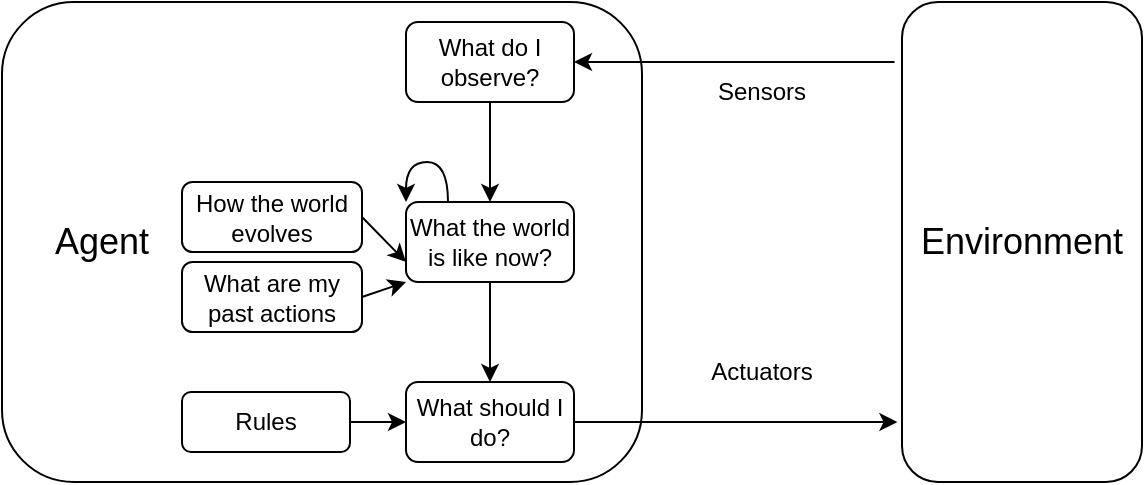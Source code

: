 <mxfile version="24.4.13" type="device">
  <diagram name="第 1 页" id="sLJ4KDU1JFGfk5za4g6f">
    <mxGraphModel dx="745" dy="420" grid="1" gridSize="10" guides="1" tooltips="1" connect="1" arrows="1" fold="1" page="1" pageScale="1" pageWidth="827" pageHeight="1169" math="0" shadow="0">
      <root>
        <mxCell id="0" />
        <mxCell id="1" parent="0" />
        <mxCell id="4T8lRR1x6J5uWcAEup5r-1" value="&lt;font style=&quot;font-size: 18px;&quot;&gt;Environment&lt;/font&gt;" style="rounded=1;whiteSpace=wrap;html=1;" parent="1" vertex="1">
          <mxGeometry x="620" y="10" width="120" height="240" as="geometry" />
        </mxCell>
        <mxCell id="4T8lRR1x6J5uWcAEup5r-2" value="" style="rounded=1;whiteSpace=wrap;html=1;" parent="1" vertex="1">
          <mxGeometry x="170" y="10" width="320" height="240" as="geometry" />
        </mxCell>
        <mxCell id="4T8lRR1x6J5uWcAEup5r-6" value="Sensors" style="text;html=1;align=center;verticalAlign=middle;whiteSpace=wrap;rounded=1;" parent="1" vertex="1">
          <mxGeometry x="520" y="40" width="60" height="30" as="geometry" />
        </mxCell>
        <mxCell id="4T8lRR1x6J5uWcAEup5r-7" value="Actuators" style="text;html=1;align=center;verticalAlign=middle;whiteSpace=wrap;rounded=1;" parent="1" vertex="1">
          <mxGeometry x="520" y="180" width="60" height="30" as="geometry" />
        </mxCell>
        <mxCell id="4T8lRR1x6J5uWcAEup5r-8" value="&lt;font style=&quot;font-size: 18px;&quot;&gt;Agent&lt;/font&gt;" style="text;html=1;align=center;verticalAlign=middle;whiteSpace=wrap;rounded=1;" parent="1" vertex="1">
          <mxGeometry x="190" y="115" width="60" height="30" as="geometry" />
        </mxCell>
        <mxCell id="4T8lRR1x6J5uWcAEup5r-10" value="What should I do?" style="rounded=1;whiteSpace=wrap;html=1;" parent="1" vertex="1">
          <mxGeometry x="372" y="200" width="84" height="40" as="geometry" />
        </mxCell>
        <mxCell id="4T8lRR1x6J5uWcAEup5r-13" style="edgeStyle=orthogonalEdgeStyle;rounded=1;orthogonalLoop=1;jettySize=auto;html=1;exitX=1;exitY=0.5;exitDx=0;exitDy=0;entryX=-0.019;entryY=0.875;entryDx=0;entryDy=0;entryPerimeter=0;" parent="1" source="4T8lRR1x6J5uWcAEup5r-10" target="4T8lRR1x6J5uWcAEup5r-1" edge="1">
          <mxGeometry relative="1" as="geometry" />
        </mxCell>
        <mxCell id="4T8lRR1x6J5uWcAEup5r-24" style="edgeStyle=orthogonalEdgeStyle;curved=1;rounded=1;orthogonalLoop=1;jettySize=auto;html=1;exitX=0.5;exitY=1;exitDx=0;exitDy=0;entryX=0.5;entryY=0;entryDx=0;entryDy=0;" parent="1" source="4T8lRR1x6J5uWcAEup5r-14" target="4T8lRR1x6J5uWcAEup5r-20" edge="1">
          <mxGeometry relative="1" as="geometry" />
        </mxCell>
        <mxCell id="4T8lRR1x6J5uWcAEup5r-14" value="What do I observe?" style="rounded=1;whiteSpace=wrap;html=1;" parent="1" vertex="1">
          <mxGeometry x="372" y="20" width="84" height="40" as="geometry" />
        </mxCell>
        <mxCell id="4T8lRR1x6J5uWcAEup5r-15" style="edgeStyle=orthogonalEdgeStyle;rounded=1;orthogonalLoop=1;jettySize=auto;html=1;exitX=1;exitY=0.5;exitDx=0;exitDy=0;entryX=-0.031;entryY=0.125;entryDx=0;entryDy=0;entryPerimeter=0;endArrow=none;endFill=0;startArrow=classic;startFill=1;" parent="1" source="4T8lRR1x6J5uWcAEup5r-14" target="4T8lRR1x6J5uWcAEup5r-1" edge="1">
          <mxGeometry relative="1" as="geometry" />
        </mxCell>
        <mxCell id="BckUsuiBPB27EDMu2cYO-2" style="edgeStyle=orthogonalEdgeStyle;curved=1;rounded=1;orthogonalLoop=1;jettySize=auto;html=1;exitX=1;exitY=0.5;exitDx=0;exitDy=0;entryX=0;entryY=0.5;entryDx=0;entryDy=0;" edge="1" parent="1" source="4T8lRR1x6J5uWcAEup5r-17" target="4T8lRR1x6J5uWcAEup5r-10">
          <mxGeometry relative="1" as="geometry" />
        </mxCell>
        <mxCell id="4T8lRR1x6J5uWcAEup5r-17" value="Rules" style="rounded=1;whiteSpace=wrap;html=1;" parent="1" vertex="1">
          <mxGeometry x="260" y="205" width="84" height="30" as="geometry" />
        </mxCell>
        <mxCell id="BckUsuiBPB27EDMu2cYO-4" style="edgeStyle=orthogonalEdgeStyle;curved=1;rounded=1;orthogonalLoop=1;jettySize=auto;html=1;exitX=0.5;exitY=1;exitDx=0;exitDy=0;entryX=0.5;entryY=0;entryDx=0;entryDy=0;" edge="1" parent="1" source="4T8lRR1x6J5uWcAEup5r-20" target="4T8lRR1x6J5uWcAEup5r-10">
          <mxGeometry relative="1" as="geometry" />
        </mxCell>
        <mxCell id="4T8lRR1x6J5uWcAEup5r-20" value="What the world is like now?" style="rounded=1;whiteSpace=wrap;html=1;" parent="1" vertex="1">
          <mxGeometry x="372" y="110" width="84" height="40" as="geometry" />
        </mxCell>
        <mxCell id="4T8lRR1x6J5uWcAEup5r-27" style="rounded=1;orthogonalLoop=1;jettySize=auto;html=1;exitX=1;exitY=0.5;exitDx=0;exitDy=0;entryX=0;entryY=0.75;entryDx=0;entryDy=0;" parent="1" source="4T8lRR1x6J5uWcAEup5r-26" target="4T8lRR1x6J5uWcAEup5r-20" edge="1">
          <mxGeometry relative="1" as="geometry" />
        </mxCell>
        <mxCell id="4T8lRR1x6J5uWcAEup5r-26" value="How the world evolves" style="rounded=1;whiteSpace=wrap;html=1;" parent="1" vertex="1">
          <mxGeometry x="260" y="100" width="90" height="35" as="geometry" />
        </mxCell>
        <mxCell id="4T8lRR1x6J5uWcAEup5r-29" style="rounded=1;orthogonalLoop=1;jettySize=auto;html=1;exitX=1;exitY=0.5;exitDx=0;exitDy=0;entryX=0;entryY=1;entryDx=0;entryDy=0;" parent="1" source="4T8lRR1x6J5uWcAEup5r-28" target="4T8lRR1x6J5uWcAEup5r-20" edge="1">
          <mxGeometry relative="1" as="geometry" />
        </mxCell>
        <mxCell id="4T8lRR1x6J5uWcAEup5r-28" value="What are my past actions" style="rounded=1;whiteSpace=wrap;html=1;" parent="1" vertex="1">
          <mxGeometry x="260" y="140" width="90" height="35" as="geometry" />
        </mxCell>
        <mxCell id="BckUsuiBPB27EDMu2cYO-3" style="edgeStyle=orthogonalEdgeStyle;curved=1;rounded=1;orthogonalLoop=1;jettySize=auto;html=1;exitX=0.25;exitY=0;exitDx=0;exitDy=0;entryX=0;entryY=0;entryDx=0;entryDy=0;" edge="1" parent="1" source="4T8lRR1x6J5uWcAEup5r-20" target="4T8lRR1x6J5uWcAEup5r-20">
          <mxGeometry relative="1" as="geometry">
            <Array as="points">
              <mxPoint x="393" y="90" />
              <mxPoint x="372" y="90" />
            </Array>
          </mxGeometry>
        </mxCell>
      </root>
    </mxGraphModel>
  </diagram>
</mxfile>
